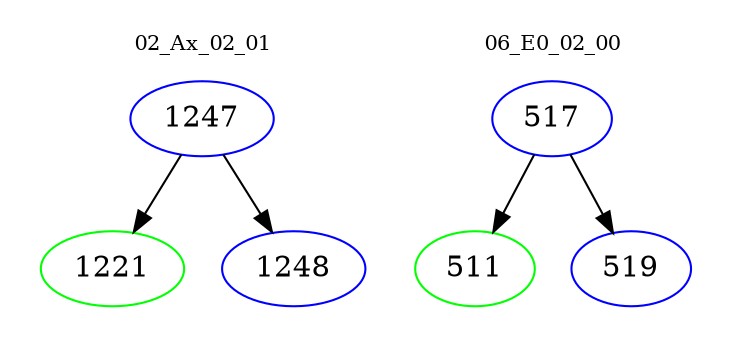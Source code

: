 digraph{
subgraph cluster_0 {
color = white
label = "02_Ax_02_01";
fontsize=10;
T0_1247 [label="1247", color="blue"]
T0_1247 -> T0_1221 [color="black"]
T0_1221 [label="1221", color="green"]
T0_1247 -> T0_1248 [color="black"]
T0_1248 [label="1248", color="blue"]
}
subgraph cluster_1 {
color = white
label = "06_E0_02_00";
fontsize=10;
T1_517 [label="517", color="blue"]
T1_517 -> T1_511 [color="black"]
T1_511 [label="511", color="green"]
T1_517 -> T1_519 [color="black"]
T1_519 [label="519", color="blue"]
}
}
